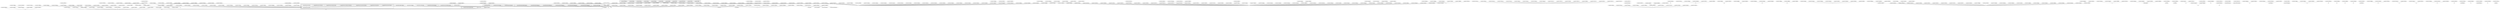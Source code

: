 graph g {
  fontname="sans-serif";

  overlap=false;

  subgraph "cluster_net" {
    subgraph "cluster_net.minecraft" {
      subgraph "cluster_net.minecraft.pathfinding" {
      }
      subgraph "cluster_net.minecraft.client" {
        subgraph "cluster_net.minecraft.client.render" {
          subgraph "cluster_net.minecraft.client.render.entity" {
            "db"[label="net.minecraft.client.render.entity.RenderPainting"];
          }
          "i"[label="net.minecraft.client.render.RenderGlobal"];
        }
        subgraph "cluster_net.minecraft.client.gui" {
          subgraph "cluster_net.minecraft.client.gui.menu" {
            subgraph "cluster_net.minecraft.client.gui.menu.options" {
              "bu"[label="net.minecraft.client.gui.menu.options.Options"];
              "eq"[label="net.minecraft.client.gui.menu.options.TexturePackOptions"];
              "kw"[label="net.minecraft.client.gui.menu.options.VideoOptions"];
            }
            subgraph "cluster_net.minecraft.client.gui.menu.multiplayer" {
              "fb"[label="net.minecraft.client.gui.menu.multiplayer.DownloadingTerrain"];
              "jk"[label="net.minecraft.client.gui.menu.multiplayer.Multiplayer"];
            }
            subgraph "cluster_net.minecraft.client.gui.menu.world" {
              "oh"[label="net.minecraft.client.gui.menu.world.SelectWorld"];
            }
            "cf"[label="net.minecraft.client.gui.menu.GuiScreen"];
            "ep"[label="net.minecraft.client.gui.menu.MainMenu"];
          }
        }
        subgraph "cluster_net.minecraft.client.resources" {
          "ce"[label="net.minecraft.client.resources.ThreadResourceDownload"];
        }
        subgraph "cluster_net.minecraft.client.settings" {
        }
        subgraph "cluster_net.minecraft.client.multiplayer" {
          "ke"[label="net.minecraft.client.multiplayer.WorldClient"];
        }
        "net.minecraft.client.Minecraft"[label="net.minecraft.client.Minecraft"];
        "net.minecraft.client.MinecraftApplet"[label="net.minecraft.client.MinecraftApplet"];
      }
      subgraph "cluster_net.minecraft.block" {
        subgraph "cluster_net.minecraft.block.blockentity" {
          "al"[label="net.minecraft.block.blockentity.BlockEntityTrap"];
          "cc"[label="net.minecraft.block.blockentity.BlockEntityMobSpawner"];
          "hx"[label="net.minecraft.block.blockentity.BlockEntityChest"];
          "oy"[label="net.minecraft.block.blockentity.BlockEntityFurnace"];
          "py"[label="net.minecraft.block.blockentity.BlockEntityMusic"];
          "uf"[label="net.minecraft.block.blockentity.BlockEntitySign"];
        }
      }
      subgraph "cluster_net.minecraft.util" {
        subgraph "cluster_net.minecraft.util.math" {
        }
      }
      subgraph "cluster_net.minecraft.world" {
        subgraph "cluster_net.minecraft.world.biome" {
        }
        subgraph "cluster_net.minecraft.world.chunk" {
          subgraph "cluster_net.minecraft.world.chunk.storage" {
            "pz"[label="net.minecraft.world.chunk.storage.AlphaChunkLoader"];
          }
        }
        "eb"[label="net.minecraft.world.World"];
      }
      subgraph "cluster_net.minecraft.entity" {
        subgraph "cluster_net.minecraft.entity.passive" {
          "fd"[label="net.minecraft.entity.passive.EntityTameable"];
        }
        subgraph "cluster_net.minecraft.entity.player" {
          "fm"[label="net.minecraft.entity.player.Player"];
        }
        subgraph "cluster_net.minecraft.entity.item" {
          "ug"[label="net.minecraft.entity.item.MinecartFurnace"];
        }
        "jm"[label="net.minecraft.entity.LivingBase"];
      }
      subgraph "cluster_net.minecraft.item" {
      }
      subgraph "cluster_net.minecraft.data" {
      }
      subgraph "cluster_net.minecraft.network" {
      }
      subgraph "cluster_net.minecraft.isom" {
        "net.minecraft.isom.IsomPreviewApplet"[label="net.minecraft.isom.IsomPreviewApplet"];
      }
    }
  }
  subgraph "cluster_com" {
    subgraph "cluster_com.mojang" {
      subgraph "cluster_com.mojang.nbt" {
        "l"[label="com.mojang.nbt.NBTFloat"];
        "gc"[label="com.mojang.nbt.NBTByteArray"];
        "jc"[label="com.mojang.nbt.NBTEnd"];
        "jz"[label="com.mojang.nbt.NBTLong"];
        "lg"[label="com.mojang.nbt.NBTCompound"];
        "mq"[label="com.mojang.nbt.NBTInt"];
        "nk"[label="com.mojang.nbt.NBTByte"];
        "pd"[label="com.mojang.nbt.NBTList"];
        "pl"[label="com.mojang.nbt.NBTDouble"];
        "qs"[label="com.mojang.nbt.NBTShort"];
        "sz"[label="com.mojang.nbt.NBTString"];
      }
    }
  }
  "b"[label="net.minecraft.src.ClsBDslyjvx"];
  "d"[label="net.minecraft.src.ClsDFvyhjji"];
  "e"[label="net.minecraft.src.ClsEBfqkrqw"];
  "g"[label="net.minecraft.src.ClsGCevvwxz"];
  "h"[label="net.minecraft.src.ClsHHqzdaz"];
  "j"[label="net.minecraft.src.ClsJWbulun"];
  "k"[label="net.minecraft.src.ClsKUzjqjc"];
  "m"[label="net.minecraft.src.ClsMDjwwbgb"];
  "n"[label="net.minecraft.src.ClsNEuaptpv"];
  "o"[label="net.minecraft.src.ClsOEiuihbi"];
  "p"[label="net.minecraft.src.ClsPFmvuqyo"];
  "r"[label="net.minecraft.src.ClsRFtkjxqh"];
  "s"[label="net.minecraft.src.ClsSEvdcccm"];
  "u"[label="net.minecraft.src.ClsUEuodagl"];
  "v"[label="net.minecraft.src.ClsVBkjtgop"];
  "w"[label="net.minecraft.src.ClsWBrbnprf"];
  "x"[label="net.minecraft.src.ClsXEjaetvv"];
  "y"[label="net.minecraft.src.ClsYGnbquvh"];
  "z"[label="net.minecraft.src.ClsZTjhxky"];
  "aa"[label="net.minecraft.src.ClsAaGmrmkms"];
  "ab"[label="net.minecraft.src.ClsAbEjcdtfs"];
  "ac"[label="net.minecraft.src.ClsAcDwezyhe"];
  "ad"[label="net.minecraft.src.ClsAdEexmeiy"];
  "ae"[label="net.minecraft.src.ClsAeMgkqyq"];
  "af"[label="net.minecraft.src.ClsAfBfajgzt"];
  "ag"[label="net.minecraft.src.ClsAgGrrzgsl"];
  "aj"[label="net.minecraft.src.ClsAjFtmiybl"];
  "ak"[label="net.minecraft.src.ClsAkFedmhwb"];
  "am"[label="net.minecraft.src.ClsAmEcregeb"];
  "an"[label="net.minecraft.src.ClsAnCtmnzol"];
  "ao"[label="net.minecraft.src.ClsAoDrvwglr"];
  "ap"[label="net.minecraft.src.ClsApDbkaoxk"];
  "aq"[label="net.minecraft.src.ClsAqFzvvjer"];
  "as"[label="net.minecraft.src.ClsAsFkepjqq"];
  "au"[label="net.minecraft.src.ClsAuFyejiel"];
  "aw"[label="net.minecraft.src.ClsAwBkisyjk"];
  "ax"[label="net.minecraft.src.ClsAxGpfdmhq"];
  "ay"[label="net.minecraft.src.ClsAyFccybak"];
  "az"[label="net.minecraft.src.ClsAzBdhlnqu"];
  "ba"[label="net.minecraft.src.ClsBaGduobwc"];
  "bd"[label="net.minecraft.src.ClsBdDfxpnxg"];
  "bf"[label="net.minecraft.src.ClsBfGdevceq"];
  "bg"[label="net.minecraft.src.ClsBgWszdy"];
  "bh"[label="net.minecraft.src.ClsBhGqfrqme"];
  "bi"[label="net.minecraft.src.ClsBiFteydgt"];
  "bj"[label="net.minecraft.src.ClsBjRnoqmw"];
  "bl"[label="net.minecraft.src.ClsBlVvnvez"];
  "bm"[label="net.minecraft.src.ClsBmRdohkw"];
  "bn"[label="net.minecraft.src.ClsBnFgtypdu"];
  "bo"[label="net.minecraft.src.ClsBoEwugglf"];
  "bp"[label="net.minecraft.src.ClsBpGbgkujf"];
  "bq"[label="net.minecraft.src.ClsBqComlitm"];
  "br"[label="net.minecraft.src.ClsBrBbfysqu"];
  "bt"[label="net.minecraft.src.ClsBtEugixok"];
  "bw"[label="net.minecraft.src.ClsBwFxpeoxq"];
  "bz"[label="net.minecraft.src.ClsBzGmuoemo"];
  "cg"[label="net.minecraft.src.ClsCgWumicf"];
  "ch"[label="net.minecraft.src.ClsChDphavfk"];
  "ci"[label="net.minecraft.src.ClsCiGthavov"];
  "cj"[label="net.minecraft.src.ClsCjUaiiqr"];
  "cl"[label="net.minecraft.src.ClsClBmvljrk"];
  "cn"[label="net.minecraft.src.ClsCnRmywbu"];
  "co"[label="net.minecraft.src.ClsCoFzvvjer"];
  "cq"[label="net.minecraft.src.ClsCqBrpzvgv"];
  "cr"[label="net.minecraft.src.ClsCrDgqjhfe"];
  "cu"[label="net.minecraft.src.ClsCuFjesrea"];
  "cv"[label="net.minecraft.src.ClsCvCpkahcj"];
  "cx"[label="net.minecraft.src.ClsCxCzxolgx"];
  "cz"[label="net.minecraft.src.ClsCzBdaostv"];
  "dc"[label="net.minecraft.src.ClsDcBlvvfns"];
  "dd"[label="net.minecraft.src.ClsDdFluvvvh"];
  "dg"[label="net.minecraft.src.ClsDgDdwesdr"];
  "dh"[label="net.minecraft.src.ClsDhFwfpuuo"];
  "di"[label="net.minecraft.src.ClsDiPvuopp"];
  "dk"[label="net.minecraft.src.ClsDkGiuibwj"];
  "dm"[label="net.minecraft.src.ClsDmCahflhr"];
  "dn"[label="net.minecraft.src.ClsDnFyejiel"];
  "do"[label="net.minecraft.src.ClsDoBoyxyd"];
  "dr"[label="net.minecraft.src.ClsDrDhvxukr"];
  "ds"[label="net.minecraft.src.ClsDsBzqellf"];
  "dt"[label="net.minecraft.src.ClsDtBrqzbzu"];
  "du"[label="net.minecraft.src.ClsDuFvkymst"];
  "dv"[label="net.minecraft.src.ClsDvFilsyys"];
  "dw"[label="net.minecraft.src.ClsDwGnysuoi"];
  "dy"[label="net.minecraft.src.ClsDyCcoucnl"];
  "dz"[label="net.minecraft.src.ClsDzCwshxpy"];
  "ea"[label="net.minecraft.src.ClsEaBawxunl"];
  "ed"[label="net.minecraft.src.ClsEdCodtbfj"];
  "ee"[label="net.minecraft.src.ClsEeBavmqqq"];
  "ef"[label="net.minecraft.src.ClsEfUdvojk"];
  "eg"[label="net.minecraft.src.ClsEgPcbogx"];
  "eh"[label="net.minecraft.src.ClsEhFldxceh"];
  "ei"[label="net.minecraft.src.ClsEiGxjfqba"];
  "ej"[label="net.minecraft.src.ClsEjDgvspzb"];
  "ek"[label="net.minecraft.src.ClsEkEidhlfa"];
  "el"[label="net.minecraft.src.ClsElCzzrwhy"];
  "eo"[label="net.minecraft.src.ClsEoBtstalb"];
  "er"[label="net.minecraft.src.ClsErFluvvvh"];
  "eu"[label="net.minecraft.src.ClsEuCevvwxz"];
  "ev"[label="net.minecraft.src.ClsEvWqqvcf"];
  "ew"[label="net.minecraft.src.ClsEwDdlwsbw"];
  "ex"[label="net.minecraft.src.ClsExQfdtlb"];
  "ey"[label="net.minecraft.src.ClsEyBrkxpue"];
  "fa"[label="net.minecraft.src.ClsFaCevvwxz"];
  "fc"[label="net.minecraft.src.ClsFcFtcsamn"];
  "fe"[label="net.minecraft.src.ClsFeCuixgay"];
  "ff"[label="net.minecraft.src.ClsFfCsyuwsa"];
  "fh"[label="net.minecraft.src.ClsFhFmpejkh"];
  "fj"[label="net.minecraft.src.ClsFjYviljy"];
  "fl"[label="net.minecraft.src.ClsFlGjmaken"];
  "fo"[label="net.minecraft.src.ClsFoGgcojay"];
  "fp"[label="net.minecraft.src.ClsFpBpytkvc"];
  "fq"[label="net.minecraft.src.ClsFqGyhvfr"];
  "fr"[label="net.minecraft.src.ClsFrBekrdsg"];
  "ft"[label="net.minecraft.src.ClsFtFsuveww"];
  "fu"[label="net.minecraft.src.ClsFuBtpqbhn"];
  "fv"[label="net.minecraft.src.ClsFvFbygqbc"];
  "fw"[label="net.minecraft.src.ClsFwBcgpbyh"];
  "fx"[label="net.minecraft.src.ClsFxBrqzbzt"];
  "fy"[label="net.minecraft.src.ClsFyEsnwuuy"];
  "gb"[label="net.minecraft.src.ClsGbBxvugce"];
  "gd"[label="net.minecraft.src.ClsGdGhfcimt"];
  "ge"[label="net.minecraft.src.ClsGeEfgkysj"];
  "gf"[label="net.minecraft.src.ClsGfFlraylm"];
  "gh"[label="net.minecraft.src.ClsGhBjvjeaq"];
  "gj"[label="net.minecraft.src.ClsGjCfuexiy"];
  "gl"[label="net.minecraft.src.ClsGlBosfluj"];
  "gp"[label="net.minecraft.src.ClsGpChzrlbo"];
  "gq"[label="net.minecraft.src.ClsGqDxplvwc"];
  "gr"[label="net.minecraft.src.ClsGrKklqch"];
  "gs"[label="net.minecraft.src.ClsGsFbvxmvz"];
  "gt"[label="net.minecraft.src.ClsGtCdcpjxs"];
  "gv"[label="net.minecraft.src.ClsGvBznaypv"];
  "gx"[label="net.minecraft.src.ClsGxGkgdihr"];
  "gy"[label="net.minecraft.src.ClsGyEzvrgel"];
  "ha"[label="net.minecraft.src.ClsHaGwwvpbr"];
  "hb"[label="net.minecraft.src.ClsHbWcritd"];
  "hd"[label="net.minecraft.src.ClsHdCevvwxz"];
  "he"[label="net.minecraft.src.ClsHeBcrgexa"];
  "hf"[label="net.minecraft.src.ClsHfWqlinx"];
  "hg"[label="net.minecraft.src.ClsHgCdqcesb"];
  "hh"[label="net.minecraft.src.ClsHhFqdpmlh"];
  "hl"[label="net.minecraft.src.ClsHlRmywcb"];
  "hq"[label="net.minecraft.src.ClsHqGxcujhv"];
  "hr"[label="net.minecraft.src.ClsHrGxqsslv"];
  "hu"[label="net.minecraft.src.ClsHuKpweau"];
  "hv"[label="net.minecraft.src.ClsHvPxlugn"];
  "hw"[label="net.minecraft.src.ClsHwBejxzlp"];
  "hy"[label="net.minecraft.src.ClsHyDsjikkz"];
  "hz"[label="net.minecraft.src.ClsHzSoctpz"];
  "ia"[label="net.minecraft.src.ClsIaFduzwor"];
  "id"[label="net.minecraft.src.ClsIdClftmvm"];
  "ie"[label="net.minecraft.src.ClsIeRmhofa"];
  "if"[label="net.minecraft.src.ClsIfEjaetvv"];
  "ih"[label="net.minecraft.src.ClsIhCuahnhv"];
  "ii"[label="net.minecraft.src.ClsIiFkupcvz"];
  "ij"[label="net.minecraft.src.ClsIjFyeiviu"];
  "il"[label="net.minecraft.src.ClsIlWiowaf"];
  "im"[label="net.minecraft.src.ClsImGrlpepx"];
  "io"[label="net.minecraft.src.ClsIoFibaec"];
  "iq"[label="net.minecraft.src.ClsIqDktlntc"];
  "ir"[label="net.minecraft.src.ClsIrCdenofi"];
  "iu"[label="net.minecraft.src.ClsIuLfogsu"];
  "iv"[label="net.minecraft.src.ClsIvDtizvfa"];
  "iw"[label="net.minecraft.src.ClsIwGcramb"];
  "ix"[label="net.minecraft.src.ClsIxFluvvvh"];
  "iy"[label="net.minecraft.src.ClsIyEifztbk"];
  "iz"[label="net.minecraft.src.ClsIzCsvpzcg"];
  "jd"[label="net.minecraft.src.ClsJdDvwgxmz"];
  "ji"[label="net.minecraft.src.ClsJiDdfwukt"];
  "jj"[label="net.minecraft.src.ClsJjDxplvwc"];
  "jl"[label="net.minecraft.src.ClsJlEtbmqic"];
  "jn"[label="net.minecraft.src.ClsJnBfajgzt"];
  "jo"[label="net.minecraft.src.ClsJoGgqumki"];
  "jq"[label="net.minecraft.src.ClsJqXehedh"];
  "jr"[label="net.minecraft.src.ClsJrBagtgif"];
  "js"[label="net.minecraft.src.ClsJsDnvitzi"];
  "jt"[label="net.minecraft.src.ClsJtNhxosw"];
  "jv"[label="net.minecraft.src.ClsJvGpyhgr"];
  "jw"[label="net.minecraft.src.ClsJwKpweau"];
  "jx"[label="net.minecraft.src.ClsJxEuymbbb"];
  "jy"[label="net.minecraft.src.ClsJyCyjeeuy"];
  "kb"[label="net.minecraft.src.ClsKbGluknuo"];
  "kc"[label="net.minecraft.src.ClsKcEkdijxv"];
  "kd"[label="net.minecraft.src.ClsKdEcvyszi"];
  "kf"[label="net.minecraft.src.ClsKfDgqjhfe"];
  "kg"[label="net.minecraft.src.ClsKgGocvowp"];
  "kh"[label="net.minecraft.src.ClsKhGnjuml"];
  "ki"[label="net.minecraft.src.ClsKiEvqboes"];
  "kj"[label="net.minecraft.src.ClsKjEbuhcjo"];
  "kk"[label="net.minecraft.src.ClsKkDephqf"];
  "kl"[label="net.minecraft.src.ClsKlGskahas"];
  "km"[label="net.minecraft.src.ClsKmFluvvvh"];
  "kn"[label="net.minecraft.src.ClsKnBkuljkc"];
  "ko"[label="net.minecraft.src.ClsKoGahupfl"];
  "kp"[label="net.minecraft.src.ClsKpBoyxyd"];
  "kq"[label="net.minecraft.src.ClsKqFofpkwg"];
  "ku"[label="net.minecraft.src.ClsKuEdqjivj"];
  "kv"[label="net.minecraft.src.ClsKvDwhdmpk"];
  "ky"[label="net.minecraft.src.ClsKyFnbothy"];
  "kz"[label="net.minecraft.src.ClsKzGwqcpsy"];
  "la"[label="net.minecraft.src.ClsLaGyjzikc"];
  "lb"[label="net.minecraft.src.ClsLbPxluix"];
  "lc"[label="net.minecraft.src.ClsLcCcoucnl"];
  "ld"[label="net.minecraft.src.ClsLdEvuirrf"];
  "le"[label="net.minecraft.src.ClsLeFdjgtus"];
  "lf"[label="net.minecraft.src.ClsLfFdhsbnf"];
  "li"[label="net.minecraft.src.ClsLiGjzvppn"];
  "lk"[label="net.minecraft.src.ClsLkEvcydea"];
  "ll"[label="net.minecraft.src.ClsLlCdkrjjq"];
  "lm"[label="net.minecraft.src.ClsLmCbhtylb"];
  "lp"[label="net.minecraft.src.ClsLpChemuks"];
  "lq"[label="net.minecraft.src.ClsLqEgxydea"];
  "lr"[label="net.minecraft.src.ClsLrMwpqoe"];
  "ls"[label="net.minecraft.src.ClsLsGunwrft"];
  "lt"[label="net.minecraft.src.ClsLtEjgsrkt"];
  "lu"[label="net.minecraft.src.ClsLuCfzbixo"];
  "lv"[label="net.minecraft.src.ClsLvFmpejkh"];
  "lw"[label="net.minecraft.src.ClsLwEhiruwl"];
  "lx"[label="net.minecraft.src.ClsLxEqcgfjq"];
  "ly"[label="net.minecraft.src.ClsLyDsksulk"];
  "lz"[label="net.minecraft.src.ClsLzEasvpbk"];
  "mb"[label="net.minecraft.src.ClsMbUqbnym"];
  "mc"[label="net.minecraft.src.ClsMcDnvitzi"];
  "md"[label="net.minecraft.src.ClsMdCcuqqea"];
  "me"[label="net.minecraft.src.ClsMeCwioyko"];
  "mf"[label="net.minecraft.src.ClsMfFidnrfu"];
  "mg"[label="net.minecraft.src.ClsMgCykxfcs"];
  "mi"[label="net.minecraft.src.ClsMiGnjuml"];
  "ml"[label="net.minecraft.src.ClsMlEtuuzcu"];
  "mm"[label="net.minecraft.src.ClsMmGorwzc"];
  "mn"[label="net.minecraft.src.ClsMnFvevimo"];
  "mp"[label="net.minecraft.src.ClsMpFszztub"];
  "mr"[label="net.minecraft.src.ClsMrHswiff"];
  "mt"[label="net.minecraft.src.ClsMtByjjngx"];
  "mu"[label="net.minecraft.src.ClsMuGaesznr"];
  "mv"[label="net.minecraft.src.ClsMvCevvwxz"];
  "my"[label="net.minecraft.src.ClsMyDjhhiuv"];
  "na"[label="net.minecraft.src.ClsNaFzvvjer"];
  "nb"[label="net.minecraft.src.ClsNbCixikgy"];
  "nc"[label="net.minecraft.src.ClsNcErflcen"];
  "ne"[label="net.minecraft.src.ClsNeFoytos"];
  "nf"[label="net.minecraft.src.ClsNfGycbelq"];
  "ng"[label="net.minecraft.src.ClsNgEpzlitu"];
  "nh"[label="net.minecraft.src.ClsNhCalosjz"];
  "ni"[label="net.minecraft.src.ClsNiFmqxadz"];
  "nl"[label="net.minecraft.src.ClsNlDtutwkn"];
  "nm"[label="net.minecraft.src.ClsNmDsacojf"];
  "nn"[label="net.minecraft.src.ClsNnDmeegxz"];
  "no"[label="net.minecraft.src.ClsNoDkldaj"];
  "np"[label="net.minecraft.src.ClsNpBsjztyy"];
  "nr"[label="net.minecraft.src.ClsNrDkclsfp"];
  "ns"[label="net.minecraft.src.ClsNsDgqjhfe"];
  "nu"[label="net.minecraft.src.ClsNuBfqkrqw"];
  "nv"[label="net.minecraft.src.ClsNvGsbdlsw"];
  "nw"[label="net.minecraft.src.ClsNwDqrgvkg"];
  "nz"[label="net.minecraft.src.ClsNzFfkywlb"];
  "oa"[label="net.minecraft.src.ClsOaGmekznk"];
  "oc"[label="net.minecraft.src.ClsOcFpbawbg"];
  "od"[label="net.minecraft.src.ClsOdFpbawcl"];
  "oe"[label="net.minecraft.src.ClsOeFgnxinw"];
  "of"[label="net.minecraft.src.ClsOfErlgcgf"];
  "og"[label="net.minecraft.src.ClsOgEnuwbiy"];
  "oi"[label="net.minecraft.src.ClsOiEwisyka"];
  "oj"[label="net.minecraft.src.ClsOjCfcnzge"];
  "ol"[label="net.minecraft.src.ClsOlBrqzbzu"];
  "om"[label="net.minecraft.src.ClsOmBxidhsz"];
  "on"[label="net.minecraft.src.ClsOnCriibbl"];
  "oo"[label="net.minecraft.src.ClsOoDhvgwqw"];
  "op"[label="net.minecraft.src.ClsOpEibapck"];
  "oq"[label="net.minecraft.src.ClsOqDjhhiuv"];
  "or"[label="net.minecraft.src.ClsOrDuejfqt"];
  "os"[label="net.minecraft.src.ClsOsCfhgxzk"];
  "ot"[label="net.minecraft.src.ClsOtGsbdltn"];
  "ou"[label="net.minecraft.src.ClsOuCevvwxz"];
  "ov"[label="net.minecraft.src.ClsOvBfajgzt"];
  "ow"[label="net.minecraft.src.ClsOwVvnvez"];
  "oz"[label="net.minecraft.src.ClsOzCrzzgry"];
  "pa"[label="net.minecraft.src.ClsPaDwtiwdw"];
  "pc"[label="net.minecraft.src.ClsPcClftmvm"];
  "pe"[label="net.minecraft.src.ClsPeGorwzc"];
  "pf"[label="net.minecraft.src.ClsPfEceojrn"];
  "pg"[label="net.minecraft.src.ClsPgDvvjqqf"];
  "pi"[label="net.minecraft.src.ClsPiDjhhiuv"];
  "pk"[label="net.minecraft.src.ClsPkDlmivzu"];
  "pm"[label="net.minecraft.src.ClsPmFilwmja"];
  "pn"[label="net.minecraft.src.ClsPnBajcotd"];
  "po"[label="net.minecraft.src.ClsPoFomzeqa"];
  "pp"[label="net.minecraft.src.ClsPpDbylzol"];
  "pq"[label="net.minecraft.src.ClsPqFluvvvh"];
  "pu"[label="net.minecraft.src.ClsPuFpunyes"];
  "pv"[label="net.minecraft.src.ClsPvFouqsih"];
  "pw"[label="net.minecraft.src.ClsPwCswhdro"];
  "qb"[label="net.minecraft.src.ClsQbFycfzvn"];
  "qc"[label="net.minecraft.src.ClsQcFogbjqz"];
  "qd"[label="net.minecraft.src.ClsQdFnbothy"];
  "qe"[label="net.minecraft.src.ClsQeEsivhau"];
  "qf"[label="net.minecraft.src.ClsQfFfpftbz"];
  "qg"[label="net.minecraft.src.ClsQgClftmvm"];
  "qi"[label="net.minecraft.src.ClsQiCbrxnpz"];
  "qm"[label="net.minecraft.src.ClsQmXvyzgc"];
  "qn"[label="net.minecraft.src.ClsQnFgepjzb"];
  "qo"[label="net.minecraft.src.ClsQoBwckgzm"];
  "qp"[label="net.minecraft.src.ClsQpFppckme"];
  "qq"[label="net.minecraft.src.ClsQqFywjzhe"];
  "qr"[label="net.minecraft.src.ClsQrDzgfwpj"];
  "qt"[label="net.minecraft.src.ClsQtGeilaze"];
  "qv"[label="net.minecraft.src.ClsQvFxhnoln"];
  "qw"[label="net.minecraft.src.ClsQwBpdktti"];
  "qz"[label="net.minecraft.src.ClsQzBhpybfe"];
  "rb"[label="net.minecraft.src.ClsRbNyfamh"];
  "rc"[label="net.minecraft.src.ClsRcTqjlms"];
  "rd"[label="net.minecraft.src.ClsRdXebgmy"];
  "re"[label="net.minecraft.src.ClsReMlwlph"];
  "rf"[label="net.minecraft.src.ClsRfXmqkzl"];
  "rg"[label="net.minecraft.src.ClsRgFdmeijp"];
  "rh"[label="net.minecraft.src.ClsRhDxplvwc"];
  "ri"[label="net.minecraft.src.ClsRiDhfjycx"];
  "rj"[label="net.minecraft.src.ClsRjYmrgbt"];
  "rl"[label="net.minecraft.src.ClsRlDupsqrg"];
  "rm"[label="net.minecraft.src.ClsRmFublpyv"];
  "rn"[label="net.minecraft.src.ClsRnEpqpnxq"];
  "ro"[label="net.minecraft.src.ClsRoCrlehht"];
  "rp"[label="net.minecraft.src.ClsRpCyqmorv"];
  "rr"[label="net.minecraft.src.ClsRrUnaeqp"];
  "rs"[label="net.minecraft.src.ClsRsFjgvmtp"];
  "ru"[label="net.minecraft.src.ClsRuMwpqoe"];
  "rv"[label="net.minecraft.src.ClsRvDjndpdo"];
  "rw"[label="net.minecraft.src.ClsRwWszdy"];
  "rx"[label="net.minecraft.src.ClsRxClftmvm"];
  "ry"[label="net.minecraft.src.ClsRyEdiewbg"];
  "rz"[label="net.minecraft.src.ClsRzEkmnfxb"];
  "sb"[label="net.minecraft.src.ClsSbFnglyqy"];
  "sc"[label="net.minecraft.src.ClsScBgxjmzo"];
  "sd"[label="net.minecraft.src.ClsSdFxhsupw"];
  "se"[label="net.minecraft.src.ClsSeBiwkuqk"];
  "sf"[label="net.minecraft.src.ClsSfGnkyleb"];
  "sh"[label="net.minecraft.src.ClsShFigulvz"];
  "sj"[label="net.minecraft.src.ClsSjBkztimb"];
  "sl"[label="net.minecraft.src.ClsSlDdfwukt"];
  "sm"[label="net.minecraft.src.ClsSmGnbutkj"];
  "sn"[label="net.minecraft.src.ClsSnBmtymra"];
  "so"[label="net.minecraft.src.ClsSoHxaotv"];
  "sp"[label="net.minecraft.src.ClsSpCevvwxz"];
  "sr"[label="net.minecraft.src.ClsSrBaclxmt"];
  "ss"[label="net.minecraft.src.ClsSsEckpkdf"];
  "st"[label="net.minecraft.src.ClsStFuvuywy"];
  "su"[label="net.minecraft.src.ClsSuCevvwxz"];
  "sv"[label="net.minecraft.src.ClsSvKnkbyv"];
  "sw"[label="net.minecraft.src.ClsSwBwovhat"];
  "sx"[label="net.minecraft.src.ClsSxFxgqfbl"];
  "tb"[label="net.minecraft.src.ClsTbNkredx"];
  "tc"[label="net.minecraft.src.ClsTcHhycjn"];
  "td"[label="net.minecraft.src.ClsTdCbrxnpz"];
  "tf"[label="net.minecraft.src.ClsTfBbanezn"];
  "tg"[label="net.minecraft.src.ClsTgEfedcrt"];
  "th"[label="net.minecraft.src.ClsThBbanezn"];
  "ti"[label="net.minecraft.src.ClsTiEjaetvv"];
  "tj"[label="net.minecraft.src.ClsTjFzvvjer"];
  "tl"[label="net.minecraft.src.ClsTlCgdqlpc"];
  "tm"[label="net.minecraft.src.ClsTmDqmquww"];
  "tn"[label="net.minecraft.src.ClsTnCevvwxz"];
  "to"[label="net.minecraft.src.ClsToFdmlhhm"];
  "tr"[label="net.minecraft.src.ClsTrDrvdzfu"];
  "ts"[label="net.minecraft.src.ClsTsSwqunr"];
  "tt"[label="net.minecraft.src.ClsTtDcbvgd"];
  "tu"[label="net.minecraft.src.ClsTuFcriicv"];
  "tv"[label="net.minecraft.src.ClsTvGrwkjdk"];
  "tx"[label="net.minecraft.src.ClsTxXdfjmn"];
  "ty"[label="net.minecraft.src.ClsTyCzmgebu"];
  "tz"[label="net.minecraft.src.ClsTzDypxduh"];
  "ua"[label="net.minecraft.src.ClsUaFtfhsdu"];
  "ub"[label="net.minecraft.src.ClsUbCevvwxz"];
  "uc"[label="net.minecraft.src.ClsUcDserdzh"];
  "ud"[label="net.minecraft.src.ClsUdDrvwglr"];
  "ue"[label="net.minecraft.src.ClsUeBfrgpfy"];
  "uh"[label="net.minecraft.src.ClsUhDxplvwc"];
  "uk"[label="net.minecraft.src.ClsUkFcwbfsw"];
  "ul"[label="net.minecraft.src.ClsUlGnjuml"];
  "um"[label="net.minecraft.src.ClsUmDnauxhi"];
  "un"[label="net.minecraft.src.ClsUnFnocslq"];
  "uo"[label="net.minecraft.src.ClsUoMqnfrm"];
  "up"[label="net.minecraft.src.ClsUpCecwysw"];
  "b" -- "ik";
  "d" -- "om";
  "e" -- "ig";
  "g" -- "mk";
  "h" -- "ra";
  "i" -- "mo";
  "j" -- "fo";
  "k" -- "in";
  "l" -- "gu";
  "m" -- "net.minecraft.client.Minecraft";
  "n" -- "java.awt.Canvas";
  "o" -- "ik";
  "p" -- "ig";
  "r" -- "fo";
  "s" -- "cw";
  "u" -- "da";
  "v" -- "ih";
  "w" -- "ra";
  "x" -- "tr";
  "y" -- "gs";
  "z" -- "hk";
  "aa" -- "ra";
  "ab" -- "by";
  "ac" -- "hv";
  "ad" -- "by";
  "ae" -- "ck";
  "af" -- "jh";
  "ag" -- "gv";
  "aj" -- "ai";
  "ak" -- "cv";
  "al" -- "ma";
  "al" -- "jp";
  "am" -- "be";
  "an" -- "fg";
  "ao" -- "rt";
  "ap" -- "java.awt.Canvas";
  "ap" -- "java.awt.event.KeyListener";
  "ap" -- "java.awt.event.MouseListener";
  "ap" -- "java.awt.event.MouseMotionListener";
  "ap" -- "java.lang.Runnable";
  "aq" -- "mk";
  "as" -- "gv";
  "au" -- "bq";
  "aw" -- "lb";
  "ax" -- "da";
  "ay" -- "java.lang.Comparable";
  "az" -- "so";
  "az" -- "ec";
  "ba" -- "ra";
  "bd" -- "ra";
  "bf" -- "as";
  "bg" -- "pb";
  "bh" -- "uo";
  "bi" -- "ik";
  "bj" -- "java.awt.Panel";
  "bl" -- "da";
  "bm" -- "cf";
  "bn" -- "pb";
  "bo" -- "ai";
  "bp" -- "cf";
  "bq" -- "fg";
  "br" -- "java.io.FileFilter";
  "bt" -- "fr";
  "bu" -- "cf";
  "bw" -- "tr";
  "bz" -- "fg";
  "cc" -- "ma";
  "ce" -- "java.lang.Thread";
  "cf" -- "qj";
  "cg" -- "ro";
  "ch" -- "fm";
  "ci" -- "om";
  "cj" -- "jb";
  "cl" -- "be";
  "cn" -- "ik";
  "co" -- "mk";
  "cq" -- "as";
  "cr" -- "fg";
  "cu" -- "ra";
  "cv" -- "fg";
  "cx" -- "fo";
  "cz" -- "qj";
  "db" -- "be";
  "dc" -- "java.lang.Comparable";
  "dd" -- "kz";
  "dg" -- "ra";
  "dh" -- "ik";
  "di" -- "kz";
  "dk" -- "ef";
  "dm" -- "tr";
  "dn" -- "bq";
  "do" -- "ra";
  "dr" -- "mk";
  "ds" -- "fo";
  "dt" -- "ik";
  "du" -- "gs";
  "dv" -- "tk";
  "dw" -- "cf";
  "dy" -- "in";
  "dz" -- "do";
  "ea" -- "ra";
  "eb" -- "tk";
  "ed" -- "be";
  "ee" -- "tr";
  "ef" -- "in";
  "eg" -- "ra";
  "eh" -- "cf";
  "ei" -- "hv";
  "ej" -- "mk";
  "ek" -- "sq";
  "el" -- "ra";
  "eo" -- "fr";
  "ep" -- "cf";
  "eq" -- "cf";
  "er" -- "ig";
  "eu" -- "mk";
  "ev" -- "java.awt.Canvas";
  "ew" -- "pb";
  "ex" -- "fr";
  "ey" -- "cf";
  "fa" -- "mk";
  "fb" -- "cf";
  "fc" -- "ey";
  "fd" -- "as";
  "fe" -- "ik";
  "ff" -- "ra";
  "fh" -- "be";
  "fj" -- "bq";
  "fl" -- "gp";
  "fm" -- "jm";
  "fo" -- "be";
  "fp" -- "ik";
  "fq" -- "tr";
  "fr" -- "gv";
  "fr" -- "ec";
  "ft" -- "ra";
  "fu" -- "tq";
  "fv" -- "sc";
  "fw" -- "kz";
  "fx" -- "ik";
  "fy" -- "qb";
  "gb" -- "pb";
  "gc" -- "gu";
  "gd" -- "ik";
  "ge" -- "gp";
  "gf" -- "ik";
  "gh" -- "ai";
  "gj" -- "fg";
  "gl" -- "java.io.ByteArrayOutputStream";
  "gp" -- "cf";
  "gq" -- "fg";
  "gr" -- "ai";
  "gs" -- "ik";
  "gt" -- "mk";
  "gv" -- "jm";
  "gx" -- "in";
  "gy" -- "tr";
  "ha" -- "paulscode.sound.codecs.CodecJOrbis";
  "hb" -- "fo";
  "hd" -- "mk";
  "he" -- "cy";
  "hf" -- "da";
  "hg" -- "ik";
  "hh" -- "jp";
  "hl" -- "ik";
  "hq" -- "cf";
  "hr" -- "ik";
  "hu" -- "java.util.Comparator";
  "hv" -- "ra";
  "hw" -- "ra";
  "hx" -- "ma";
  "hx" -- "jp";
  "hy" -- "pb";
  "hz" -- "ik";
  "ia" -- "ra";
  "id" -- "ik";
  "ie" -- "ik";
  "if" -- "tr";
  "ih" -- "qj";
  "ii" -- "java.lang.Thread";
  "ij" -- "net.minecraft.client.Minecraft";
  "il" -- "be";
  "im" -- "fg";
  "io" -- "java.awt.event.WindowAdapter";
  "iq" -- "ra";
  "ir" -- "ai";
  "iu" -- "bs";
  "iv" -- "java.util.Comparator";
  "iw" -- "fg";
  "ix" -- "dk";
  "iy" -- "ar";
  "iz" -- "ra";
  "jc" -- "gu";
  "jd" -- "jg";
  "ji" -- "in";
  "jj" -- "fg";
  "jk" -- "cf";
  "jl" -- "qx";
  "jm" -- "pb";
  "jn" -- "jh";
  "jo" -- "fg";
  "jq" -- "pb";
  "jr" -- "ra";
  "js" -- "ik";
  "jt" -- "be";
  "jv" -- "be";
  "jw" -- "java.util.Comparator";
  "jx" -- "fo";
  "jy" -- "jb";
  "jz" -- "gu";
  "kb" -- "ik";
  "kc" -- "tw";
  "kd" -- "fo";
  "ke" -- "eb";
  "kf" -- "fg";
  "kg" -- "ik";
  "kh" -- "ik";
  "ki" -- "jp";
  "kj" -- "mk";
  "kk" -- "ra";
  "kl" -- "ek";
  "km" -- "kz";
  "kn" -- "ik";
  "ko" -- "pt";
  "kp" -- "ff";
  "kq" -- "ik";
  "ku" -- "sc";
  "kv" -- "hv";
  "kw" -- "cf";
  "ky" -- "ik";
  "kz" -- "in";
  "la" -- "in";
  "lb" -- "ra";
  "lc" -- "in";
  "ld" -- "java.io.InputStream";
  "le" -- "ik";
  "lf" -- "fr";
  "lg" -- "gu";
  "li" -- "og";
  "lk" -- "rt";
  "ll" -- "ra";
  "lm" -- "ik";
  "lp" -- "jp";
  "lq" -- "ra";
  "lr" -- "ai";
  "ls" -- "ik";
  "lt" -- "og";
  "lu" -- "gp";
  "lv" -- "be";
  "lw" -- "tr";
  "lx" -- "ra";
  "ly" -- "ra";
  "lz" -- "ln";
  "mb" -- "gp";
  "mc" -- "ik";
  "md" -- "cf";
  "me" -- "f";
  "mf" -- "tr";
  "mg" -- "ra";
  "mi" -- "ik";
  "ml" -- "ln";
  "mm" -- "es";
  "mn" -- "be";
  "mp" -- "hk";
  "mq" -- "gu";
  "mr" -- "fo";
  "mt" -- "om";
  "mu" -- "fi";
  "mv" -- "mk";
  "my" -- "qp";
  "na" -- "mk";
  "nb" -- "fg";
  "nc" -- "cf";
  "ne" -- "uo";
  "nf" -- "ik";
  "ng" -- "tr";
  "nh" -- "bs";
  "ni" -- "jp";
  "nk" -- "gu";
  "nl" -- "ik";
  "nm" -- "cf";
  "nn" -- "tr";
  "no" -- "pb";
  "np" -- "pb";
  "nr" -- "java.lang.Comparable";
  "ns" -- "fg";
  "nu" -- "ig";
  "nv" -- "ik";
  "nw" -- "ra";
  "nz" -- "ik";
  "oa" -- "ra";
  "oc" -- "fg";
  "od" -- "fg";
  "oe" -- "ik";
  "of" -- "qj";
  "og" -- "ra";
  "oh" -- "cf";
  "oi" -- "ks";
  "oj" -- "java.io.FilenameFilter";
  "ol" -- "ik";
  "om" -- "ra";
  "on" -- "fg";
  "oo" -- "ra";
  "op" -- "fg";
  "oq" -- "qp";
  "or" -- "in";
  "os" -- "ai";
  "ot" -- "ik";
  "ou" -- "mk";
  "ov" -- "jh";
  "ow" -- "da";
  "oy" -- "ma";
  "oy" -- "jp";
  "oz" -- "pb";
  "pa" -- "ra";
  "pc" -- "ik";
  "pd" -- "gu";
  "pe" -- "es";
  "pf" -- "ui";
  "pg" -- "ra";
  "pi" -- "qp";
  "pk" -- "tb";
  "pl" -- "gu";
  "pm" -- "cv";
  "pn" -- "be";
  "po" -- "om";
  "pp" -- "in";
  "pq" -- "ig";
  "pu" -- "java.lang.Thread";
  "pv" -- "ch";
  "pw" -- "sc";
  "py" -- "ma";
  "pz" -- "ar";
  "qb" -- "kx";
  "qc" -- "fg";
  "qd" -- "ik";
  "qe" -- "cy";
  "qf" -- "rt";
  "qg" -- "ik";
  "qi" -- "java.lang.Thread";
  "qm" -- "gp";
  "qn" -- "ck";
  "qo" -- "ck";
  "qp" -- "ik";
  "qq" -- "ik";
  "qr" -- "om";
  "qs" -- "gu";
  "qt" -- "ra";
  "qv" -- "qj";
  "qw" -- "cf";
  "qz" -- "java.lang.RuntimeException";
  "rb" -- "bs";
  "rc" -- "jm";
  "rc" -- "ec";
  "rd" -- "ik";
  "re" -- "fr";
  "rf" -- "fo";
  "rg" -- "java.lang.Comparable";
  "rh" -- "fg";
  "ri" -- "fg";
  "rj" -- "ra";
  "rl" -- "ra";
  "rm" -- "gs";
  "rn" -- "ra";
  "ro" -- "ra";
  "rp" -- "qj";
  "rr" -- "f";
  "rs" -- "fi";
  "ru" -- "ai";
  "rv" -- "ik";
  "rw" -- "pb";
  "rx" -- "ik";
  "ry" -- "cf";
  "rz" -- "ih";
  "sb" -- "fg";
  "sc" -- "ra";
  "sd" -- "cv";
  "se" -- "sy";
  "sf" -- "fo";
  "sh" -- "as";
  "sj" -- "jp";
  "sl" -- "in";
  "sm" -- "ra";
  "sn" -- "ra";
  "so" -- "jm";
  "sp" -- "mk";
  "sr" -- "as";
  "ss" -- "ik";
  "st" -- "java.awt.Canvas";
  "su" -- "mk";
  "sv" -- "cf";
  "sw" -- "sq";
  "sx" -- "java.lang.Thread";
  "sz" -- "gu";
  "tb" -- "tr";
  "tc" -- "ra";
  "td" -- "java.lang.Thread";
  "tf" -- "java.lang.Thread";
  "tg" -- "ln";
  "th" -- "java.lang.Thread";
  "ti" -- "tr";
  "tj" -- "mk";
  "tl" -- "om";
  "tm" -- "ra";
  "tn" -- "mk";
  "to" -- "ag";
  "tr" -- "pb";
  "ts" -- "java.lang.Error";
  "tt" -- "fo";
  "tu" -- "fm";
  "tv" -- "re";
  "tx" -- "cf";
  "ty" -- "fg";
  "tz" -- "bs";
  "ua" -- "fo";
  "ub" -- "mk";
  "uc" -- "ra";
  "ud" -- "rt";
  "ue" -- "ig";
  "uf" -- "ma";
  "ug" -- "pb";
  "ug" -- "jp";
  "uh" -- "fg";
  "uk" -- "ra";
  "ul" -- "ik";
  "um" -- "ra";
  "un" -- "fi";
  "uo" -- "fg";
  "up" -- "fo";
  "net.minecraft.client.Minecraft" -- "java.lang.Runnable";
  "net.minecraft.client.MinecraftApplet" -- "java.applet.Applet";
  "net.minecraft.isom.IsomPreviewApplet" -- "java.applet.Applet";
}
